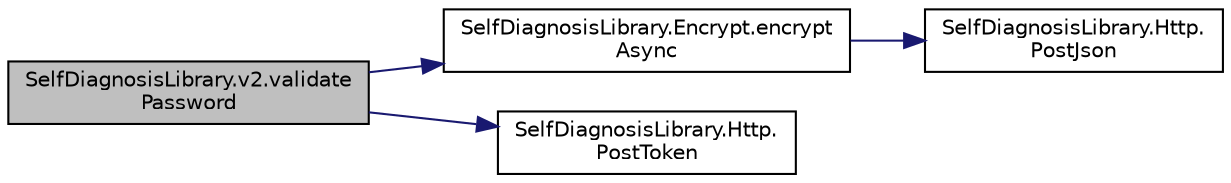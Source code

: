 digraph "SelfDiagnosisLibrary.v2.validatePassword"
{
 // LATEX_PDF_SIZE
  edge [fontname="Helvetica",fontsize="10",labelfontname="Helvetica",labelfontsize="10"];
  node [fontname="Helvetica",fontsize="10",shape=record];
  rankdir="LR";
  Node1 [label="SelfDiagnosisLibrary.v2.validate\lPassword",height=0.2,width=0.4,color="black", fillcolor="grey75", style="filled", fontcolor="black",tooltip=" "];
  Node1 -> Node2 [color="midnightblue",fontsize="10",style="solid",fontname="Helvetica"];
  Node2 [label="SelfDiagnosisLibrary.Encrypt.encrypt\lAsync",height=0.2,width=0.4,color="black", fillcolor="white", style="filled",URL="$class_self_diagnosis_library_1_1_encrypt.html#aab897876ce03ea4b5e184dd354c5bd0e",tooltip=" "];
  Node2 -> Node3 [color="midnightblue",fontsize="10",style="solid",fontname="Helvetica"];
  Node3 [label="SelfDiagnosisLibrary.Http.\lPostJson",height=0.2,width=0.4,color="black", fillcolor="white", style="filled",URL="$class_self_diagnosis_library_1_1_http.html#a16d29eda66ae78262441dee2e2156058",tooltip=" "];
  Node1 -> Node4 [color="midnightblue",fontsize="10",style="solid",fontname="Helvetica"];
  Node4 [label="SelfDiagnosisLibrary.Http.\lPostToken",height=0.2,width=0.4,color="black", fillcolor="white", style="filled",URL="$class_self_diagnosis_library_1_1_http.html#ab502ca929169e051e0d160a40abfbce5",tooltip=" "];
}
